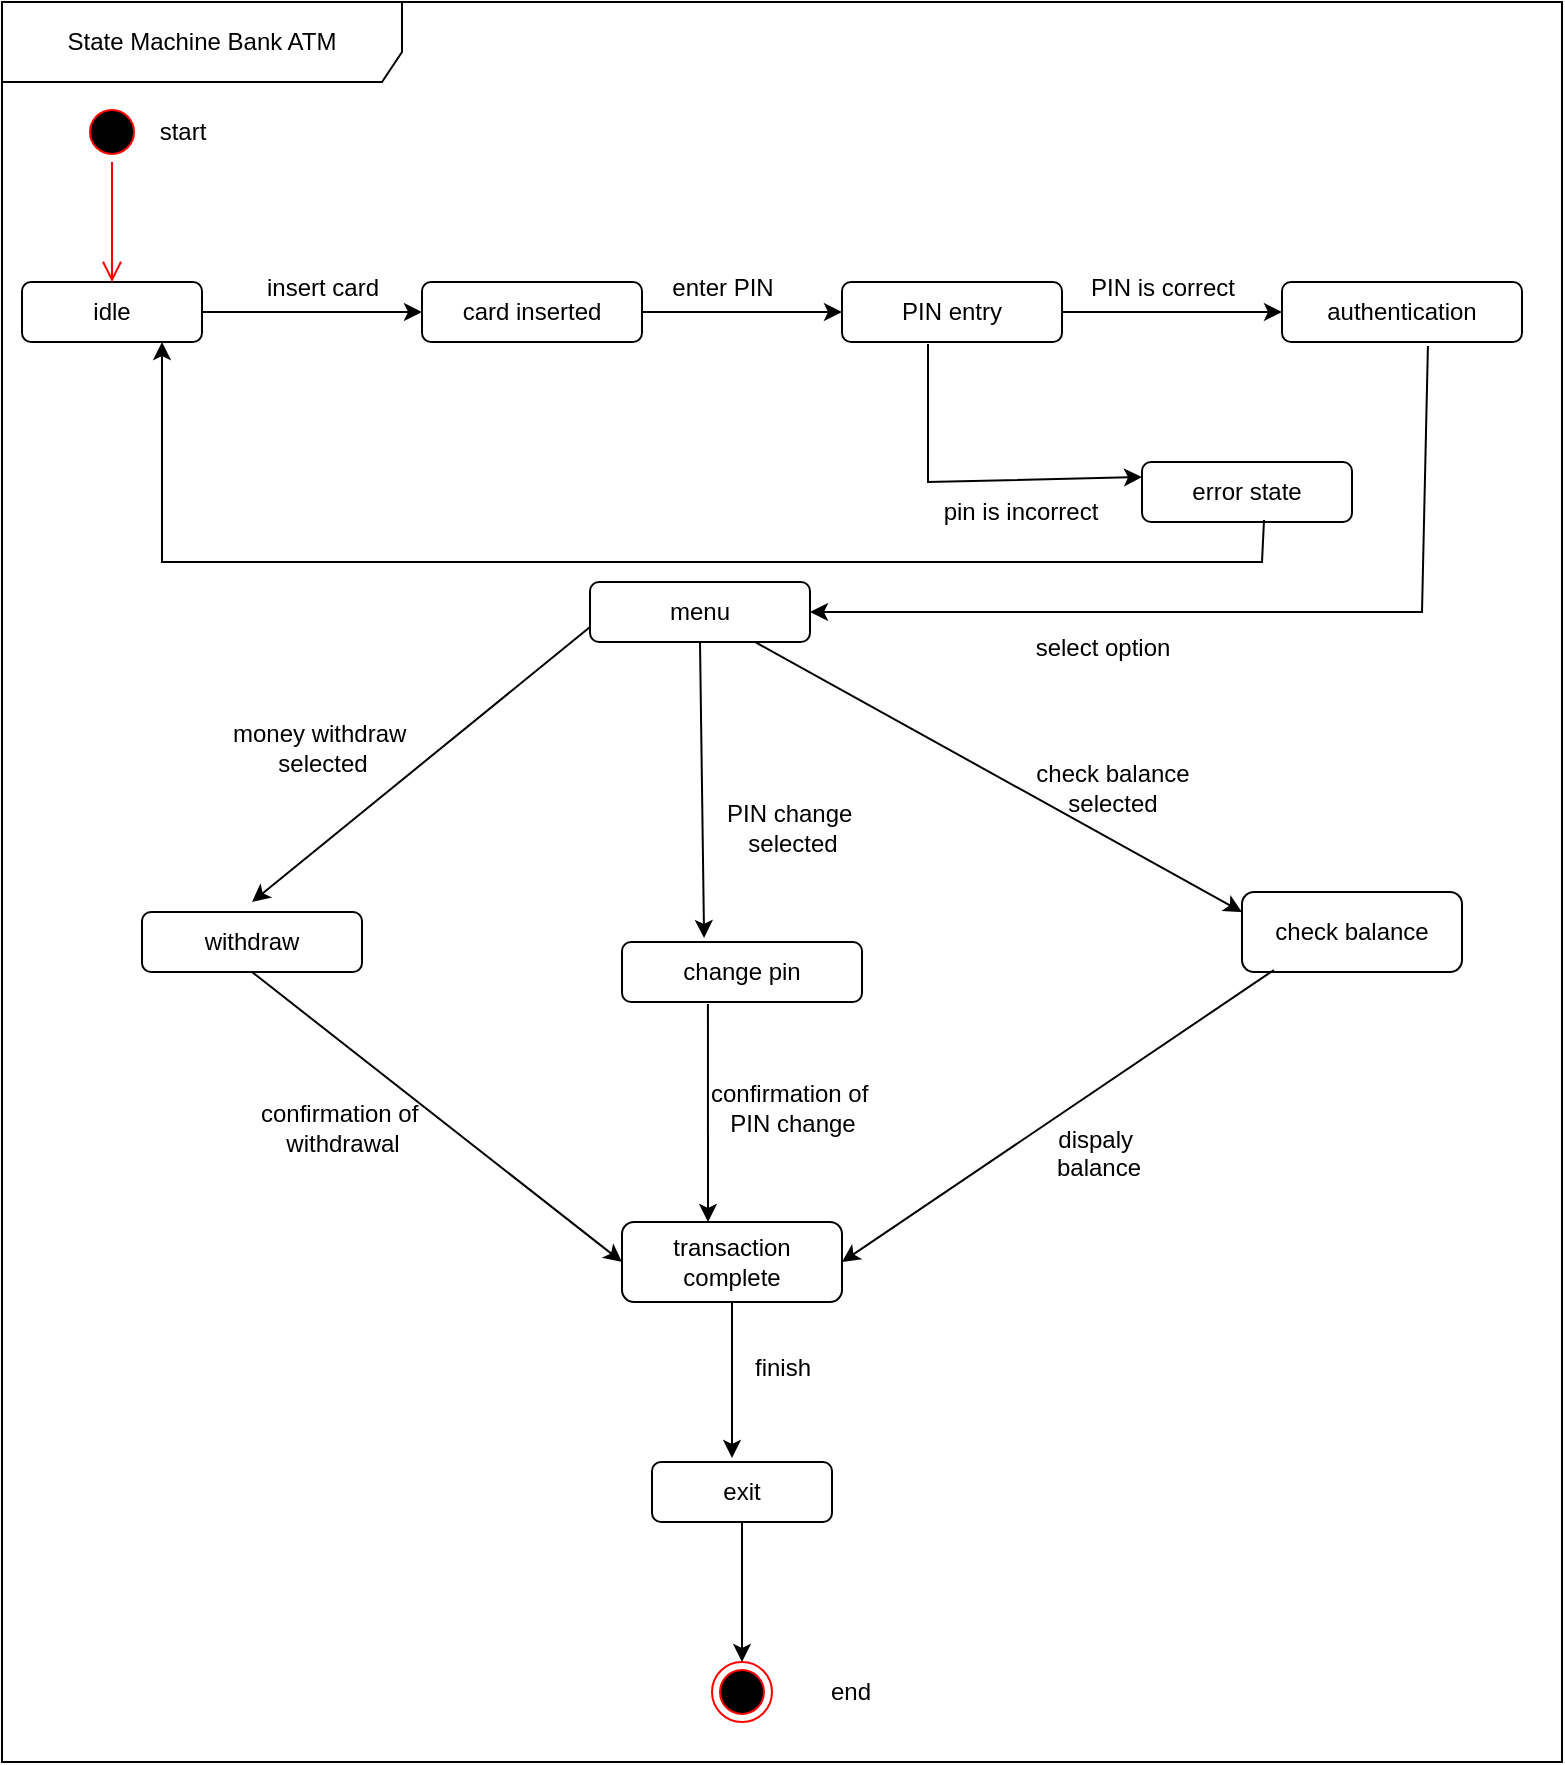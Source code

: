 <mxfile version="24.7.17">
  <diagram name="Page-1" id="DEjwD39kAKLGsbzrpAuJ">
    <mxGraphModel grid="1" page="1" gridSize="10" guides="1" tooltips="1" connect="1" arrows="1" fold="1" pageScale="1" pageWidth="827" pageHeight="1169" math="0" shadow="0">
      <root>
        <mxCell id="0" />
        <mxCell id="1" parent="0" />
        <mxCell id="n3UYjjvmhrrwbhuMP6UK-1" value="idle" style="rounded=1;whiteSpace=wrap;html=1;" vertex="1" parent="1">
          <mxGeometry x="20" y="160" width="90" height="30" as="geometry" />
        </mxCell>
        <mxCell id="n3UYjjvmhrrwbhuMP6UK-2" value="card inserted" style="rounded=1;whiteSpace=wrap;html=1;" vertex="1" parent="1">
          <mxGeometry x="220" y="160" width="110" height="30" as="geometry" />
        </mxCell>
        <mxCell id="n3UYjjvmhrrwbhuMP6UK-3" value="PIN entry" style="rounded=1;whiteSpace=wrap;html=1;" vertex="1" parent="1">
          <mxGeometry x="430" y="160" width="110" height="30" as="geometry" />
        </mxCell>
        <mxCell id="n3UYjjvmhrrwbhuMP6UK-4" value="authentication" style="rounded=1;whiteSpace=wrap;html=1;" vertex="1" parent="1">
          <mxGeometry x="650" y="160" width="120" height="30" as="geometry" />
        </mxCell>
        <mxCell id="n3UYjjvmhrrwbhuMP6UK-5" value="menu" style="rounded=1;whiteSpace=wrap;html=1;" vertex="1" parent="1">
          <mxGeometry x="304" y="310" width="110" height="30" as="geometry" />
        </mxCell>
        <mxCell id="n3UYjjvmhrrwbhuMP6UK-6" value="withdraw" style="rounded=1;whiteSpace=wrap;html=1;" vertex="1" parent="1">
          <mxGeometry x="80" y="475" width="110" height="30" as="geometry" />
        </mxCell>
        <mxCell id="n3UYjjvmhrrwbhuMP6UK-7" value="change pin" style="rounded=1;whiteSpace=wrap;html=1;" vertex="1" parent="1">
          <mxGeometry x="320" y="490" width="120" height="30" as="geometry" />
        </mxCell>
        <mxCell id="n3UYjjvmhrrwbhuMP6UK-8" value="check balance" style="rounded=1;whiteSpace=wrap;html=1;" vertex="1" parent="1">
          <mxGeometry x="630" y="465" width="110" height="40" as="geometry" />
        </mxCell>
        <mxCell id="n3UYjjvmhrrwbhuMP6UK-9" value="transaction complete" style="rounded=1;whiteSpace=wrap;html=1;" vertex="1" parent="1">
          <mxGeometry x="320" y="630" width="110" height="40" as="geometry" />
        </mxCell>
        <mxCell id="n3UYjjvmhrrwbhuMP6UK-10" value="error state" style="rounded=1;whiteSpace=wrap;html=1;" vertex="1" parent="1">
          <mxGeometry x="580" y="250" width="105" height="30" as="geometry" />
        </mxCell>
        <mxCell id="n3UYjjvmhrrwbhuMP6UK-11" value="exit" style="rounded=1;whiteSpace=wrap;html=1;" vertex="1" parent="1">
          <mxGeometry x="335" y="750" width="90" height="30" as="geometry" />
        </mxCell>
        <mxCell id="n3UYjjvmhrrwbhuMP6UK-15" value="" style="ellipse;html=1;shape=startState;fillColor=#000000;strokeColor=#ff0000;" vertex="1" parent="1">
          <mxGeometry x="50" y="70" width="30" height="30" as="geometry" />
        </mxCell>
        <mxCell id="n3UYjjvmhrrwbhuMP6UK-16" value="" style="edgeStyle=orthogonalEdgeStyle;html=1;verticalAlign=bottom;endArrow=open;endSize=8;strokeColor=#ff0000;rounded=0;" edge="1" parent="1" source="n3UYjjvmhrrwbhuMP6UK-15">
          <mxGeometry relative="1" as="geometry">
            <mxPoint x="65" y="160" as="targetPoint" />
          </mxGeometry>
        </mxCell>
        <mxCell id="n3UYjjvmhrrwbhuMP6UK-17" value="" style="endArrow=classic;html=1;rounded=0;exitX=1;exitY=0.5;exitDx=0;exitDy=0;entryX=0;entryY=0.5;entryDx=0;entryDy=0;" edge="1" parent="1" source="n3UYjjvmhrrwbhuMP6UK-1" target="n3UYjjvmhrrwbhuMP6UK-2">
          <mxGeometry width="50" height="50" relative="1" as="geometry">
            <mxPoint x="190" y="190" as="sourcePoint" />
            <mxPoint x="240" y="140" as="targetPoint" />
          </mxGeometry>
        </mxCell>
        <mxCell id="n3UYjjvmhrrwbhuMP6UK-18" value="insert card" style="text;html=1;align=center;verticalAlign=middle;resizable=0;points=[];autosize=1;strokeColor=none;fillColor=none;" vertex="1" parent="1">
          <mxGeometry x="130" y="148" width="80" height="30" as="geometry" />
        </mxCell>
        <mxCell id="n3UYjjvmhrrwbhuMP6UK-19" value="" style="endArrow=classic;html=1;rounded=0;exitX=1;exitY=0.5;exitDx=0;exitDy=0;" edge="1" parent="1" source="n3UYjjvmhrrwbhuMP6UK-2">
          <mxGeometry width="50" height="50" relative="1" as="geometry">
            <mxPoint x="380" y="180" as="sourcePoint" />
            <mxPoint x="430" y="175" as="targetPoint" />
          </mxGeometry>
        </mxCell>
        <mxCell id="n3UYjjvmhrrwbhuMP6UK-20" value="enter PIN" style="text;html=1;align=center;verticalAlign=middle;resizable=0;points=[];autosize=1;strokeColor=none;fillColor=none;" vertex="1" parent="1">
          <mxGeometry x="335" y="148" width="70" height="30" as="geometry" />
        </mxCell>
        <mxCell id="n3UYjjvmhrrwbhuMP6UK-22" value="" style="endArrow=classic;html=1;rounded=0;exitX=1;exitY=0.5;exitDx=0;exitDy=0;entryX=0;entryY=0.5;entryDx=0;entryDy=0;" edge="1" parent="1" source="n3UYjjvmhrrwbhuMP6UK-3" target="n3UYjjvmhrrwbhuMP6UK-4">
          <mxGeometry width="50" height="50" relative="1" as="geometry">
            <mxPoint x="580" y="150" as="sourcePoint" />
            <mxPoint x="630" y="100" as="targetPoint" />
          </mxGeometry>
        </mxCell>
        <mxCell id="n3UYjjvmhrrwbhuMP6UK-23" value="PIN is correct" style="text;html=1;align=center;verticalAlign=middle;resizable=0;points=[];autosize=1;strokeColor=none;fillColor=none;" vertex="1" parent="1">
          <mxGeometry x="540" y="148" width="100" height="30" as="geometry" />
        </mxCell>
        <mxCell id="n3UYjjvmhrrwbhuMP6UK-24" value="" style="endArrow=classic;html=1;rounded=0;exitX=0.391;exitY=1.033;exitDx=0;exitDy=0;exitPerimeter=0;entryX=0;entryY=0.25;entryDx=0;entryDy=0;" edge="1" parent="1" source="n3UYjjvmhrrwbhuMP6UK-3" target="n3UYjjvmhrrwbhuMP6UK-10">
          <mxGeometry width="50" height="50" relative="1" as="geometry">
            <mxPoint x="470" y="300" as="sourcePoint" />
            <mxPoint x="520" y="250" as="targetPoint" />
            <Array as="points">
              <mxPoint x="473" y="260" />
            </Array>
          </mxGeometry>
        </mxCell>
        <mxCell id="n3UYjjvmhrrwbhuMP6UK-25" value="pin is incorrect" style="text;html=1;align=center;verticalAlign=middle;resizable=0;points=[];autosize=1;strokeColor=none;fillColor=none;" vertex="1" parent="1">
          <mxGeometry x="469" y="260" width="100" height="30" as="geometry" />
        </mxCell>
        <mxCell id="n3UYjjvmhrrwbhuMP6UK-26" value="" style="endArrow=classic;html=1;rounded=0;entryX=1;entryY=0.5;entryDx=0;entryDy=0;exitX=0.608;exitY=1.067;exitDx=0;exitDy=0;exitPerimeter=0;" edge="1" parent="1" source="n3UYjjvmhrrwbhuMP6UK-4" target="n3UYjjvmhrrwbhuMP6UK-5">
          <mxGeometry width="50" height="50" relative="1" as="geometry">
            <mxPoint x="753" y="280" as="sourcePoint" />
            <mxPoint x="427" y="405" as="targetPoint" />
            <Array as="points">
              <mxPoint x="720" y="325" />
            </Array>
          </mxGeometry>
        </mxCell>
        <mxCell id="n3UYjjvmhrrwbhuMP6UK-27" value="select option" style="text;html=1;align=center;verticalAlign=middle;resizable=0;points=[];autosize=1;strokeColor=none;fillColor=none;" vertex="1" parent="1">
          <mxGeometry x="515" y="328" width="90" height="30" as="geometry" />
        </mxCell>
        <mxCell id="n3UYjjvmhrrwbhuMP6UK-30" value="" style="endArrow=classic;html=1;rounded=0;exitX=0;exitY=0.75;exitDx=0;exitDy=0;" edge="1" parent="1" source="n3UYjjvmhrrwbhuMP6UK-5">
          <mxGeometry width="50" height="50" relative="1" as="geometry">
            <mxPoint x="80" y="460" as="sourcePoint" />
            <mxPoint x="135" y="470" as="targetPoint" />
          </mxGeometry>
        </mxCell>
        <mxCell id="n3UYjjvmhrrwbhuMP6UK-31" value="" style="endArrow=classic;html=1;rounded=0;exitX=0.75;exitY=1;exitDx=0;exitDy=0;entryX=0;entryY=0.25;entryDx=0;entryDy=0;" edge="1" parent="1" source="n3UYjjvmhrrwbhuMP6UK-5" target="n3UYjjvmhrrwbhuMP6UK-8">
          <mxGeometry width="50" height="50" relative="1" as="geometry">
            <mxPoint x="545" y="450" as="sourcePoint" />
            <mxPoint x="595" y="400" as="targetPoint" />
          </mxGeometry>
        </mxCell>
        <mxCell id="n3UYjjvmhrrwbhuMP6UK-32" value="" style="endArrow=classic;html=1;rounded=0;entryX=0.342;entryY=-0.067;entryDx=0;entryDy=0;entryPerimeter=0;exitX=0.5;exitY=1;exitDx=0;exitDy=0;" edge="1" parent="1" source="n3UYjjvmhrrwbhuMP6UK-5" target="n3UYjjvmhrrwbhuMP6UK-7">
          <mxGeometry width="50" height="50" relative="1" as="geometry">
            <mxPoint x="345" y="465" as="sourcePoint" />
            <mxPoint x="395" y="415" as="targetPoint" />
          </mxGeometry>
        </mxCell>
        <mxCell id="n3UYjjvmhrrwbhuMP6UK-33" value="money withdraw&amp;nbsp;&lt;div&gt;selected&lt;/div&gt;" style="text;html=1;align=center;verticalAlign=middle;resizable=0;points=[];autosize=1;strokeColor=none;fillColor=none;" vertex="1" parent="1">
          <mxGeometry x="115" y="373" width="110" height="40" as="geometry" />
        </mxCell>
        <mxCell id="n3UYjjvmhrrwbhuMP6UK-34" value="PIN change&amp;nbsp;&lt;div&gt;selected&lt;/div&gt;" style="text;html=1;align=center;verticalAlign=middle;resizable=0;points=[];autosize=1;strokeColor=none;fillColor=none;" vertex="1" parent="1">
          <mxGeometry x="360" y="413" width="90" height="40" as="geometry" />
        </mxCell>
        <mxCell id="n3UYjjvmhrrwbhuMP6UK-35" value="check balance&lt;div&gt;selected&lt;/div&gt;" style="text;html=1;align=center;verticalAlign=middle;resizable=0;points=[];autosize=1;strokeColor=none;fillColor=none;" vertex="1" parent="1">
          <mxGeometry x="515" y="393" width="100" height="40" as="geometry" />
        </mxCell>
        <mxCell id="n3UYjjvmhrrwbhuMP6UK-36" value="" style="endArrow=classic;html=1;rounded=0;exitX=0.5;exitY=1;exitDx=0;exitDy=0;entryX=0;entryY=0.5;entryDx=0;entryDy=0;" edge="1" parent="1" source="n3UYjjvmhrrwbhuMP6UK-6" target="n3UYjjvmhrrwbhuMP6UK-9">
          <mxGeometry width="50" height="50" relative="1" as="geometry">
            <mxPoint x="160" y="620" as="sourcePoint" />
            <mxPoint x="210" y="570" as="targetPoint" />
          </mxGeometry>
        </mxCell>
        <mxCell id="n3UYjjvmhrrwbhuMP6UK-37" value="" style="endArrow=classic;html=1;rounded=0;exitX=0.358;exitY=1.033;exitDx=0;exitDy=0;exitPerimeter=0;entryX=0.391;entryY=0;entryDx=0;entryDy=0;entryPerimeter=0;" edge="1" parent="1" source="n3UYjjvmhrrwbhuMP6UK-7" target="n3UYjjvmhrrwbhuMP6UK-9">
          <mxGeometry width="50" height="50" relative="1" as="geometry">
            <mxPoint x="180" y="730" as="sourcePoint" />
            <mxPoint x="230" y="680" as="targetPoint" />
          </mxGeometry>
        </mxCell>
        <mxCell id="n3UYjjvmhrrwbhuMP6UK-38" value="" style="endArrow=classic;html=1;rounded=0;entryX=1;entryY=0.5;entryDx=0;entryDy=0;exitX=0.145;exitY=0.975;exitDx=0;exitDy=0;exitPerimeter=0;" edge="1" parent="1" source="n3UYjjvmhrrwbhuMP6UK-8" target="n3UYjjvmhrrwbhuMP6UK-9">
          <mxGeometry width="50" height="50" relative="1" as="geometry">
            <mxPoint x="580" y="600" as="sourcePoint" />
            <mxPoint x="630" y="550" as="targetPoint" />
          </mxGeometry>
        </mxCell>
        <mxCell id="n3UYjjvmhrrwbhuMP6UK-40" value="dispaly&amp;nbsp;&lt;div&gt;balance&lt;div&gt;&lt;br&gt;&lt;/div&gt;&lt;/div&gt;" style="text;html=1;align=center;verticalAlign=middle;resizable=0;points=[];autosize=1;strokeColor=none;fillColor=none;" vertex="1" parent="1">
          <mxGeometry x="523" y="573" width="70" height="60" as="geometry" />
        </mxCell>
        <mxCell id="n3UYjjvmhrrwbhuMP6UK-41" value="confirmation of&amp;nbsp;&lt;div&gt;PIN change&lt;/div&gt;" style="text;html=1;align=center;verticalAlign=middle;resizable=0;points=[];autosize=1;strokeColor=none;fillColor=none;" vertex="1" parent="1">
          <mxGeometry x="350" y="553" width="110" height="40" as="geometry" />
        </mxCell>
        <mxCell id="n3UYjjvmhrrwbhuMP6UK-42" value="confirmation of&amp;nbsp;&lt;div&gt;withdrawal&lt;/div&gt;" style="text;html=1;align=center;verticalAlign=middle;resizable=0;points=[];autosize=1;strokeColor=none;fillColor=none;" vertex="1" parent="1">
          <mxGeometry x="125" y="563" width="110" height="40" as="geometry" />
        </mxCell>
        <mxCell id="n3UYjjvmhrrwbhuMP6UK-43" value="" style="endArrow=classic;html=1;rounded=0;exitX=0.5;exitY=1;exitDx=0;exitDy=0;" edge="1" parent="1" source="n3UYjjvmhrrwbhuMP6UK-9">
          <mxGeometry width="50" height="50" relative="1" as="geometry">
            <mxPoint x="180" y="770" as="sourcePoint" />
            <mxPoint x="375" y="748" as="targetPoint" />
          </mxGeometry>
        </mxCell>
        <mxCell id="n3UYjjvmhrrwbhuMP6UK-44" value="finish" style="text;html=1;align=center;verticalAlign=middle;resizable=0;points=[];autosize=1;strokeColor=none;fillColor=none;" vertex="1" parent="1">
          <mxGeometry x="375" y="688" width="50" height="30" as="geometry" />
        </mxCell>
        <mxCell id="n3UYjjvmhrrwbhuMP6UK-45" value="" style="ellipse;html=1;shape=endState;fillColor=#000000;strokeColor=#ff0000;" vertex="1" parent="1">
          <mxGeometry x="365" y="850" width="30" height="30" as="geometry" />
        </mxCell>
        <mxCell id="n3UYjjvmhrrwbhuMP6UK-46" value="" style="endArrow=classic;html=1;rounded=0;exitX=0.5;exitY=1;exitDx=0;exitDy=0;entryX=0.5;entryY=0;entryDx=0;entryDy=0;" edge="1" parent="1" source="n3UYjjvmhrrwbhuMP6UK-11" target="n3UYjjvmhrrwbhuMP6UK-45">
          <mxGeometry width="50" height="50" relative="1" as="geometry">
            <mxPoint x="320" y="870" as="sourcePoint" />
            <mxPoint x="370" y="820" as="targetPoint" />
          </mxGeometry>
        </mxCell>
        <mxCell id="n3UYjjvmhrrwbhuMP6UK-47" value="end" style="text;html=1;align=center;verticalAlign=middle;resizable=0;points=[];autosize=1;strokeColor=none;fillColor=none;" vertex="1" parent="1">
          <mxGeometry x="414" y="850" width="40" height="30" as="geometry" />
        </mxCell>
        <mxCell id="n3UYjjvmhrrwbhuMP6UK-48" value="start" style="text;html=1;align=center;verticalAlign=middle;resizable=0;points=[];autosize=1;strokeColor=none;fillColor=none;" vertex="1" parent="1">
          <mxGeometry x="75" y="70" width="50" height="30" as="geometry" />
        </mxCell>
        <mxCell id="n3UYjjvmhrrwbhuMP6UK-49" value="" style="endArrow=classic;html=1;rounded=0;exitX=0.581;exitY=0.967;exitDx=0;exitDy=0;exitPerimeter=0;" edge="1" parent="1" source="n3UYjjvmhrrwbhuMP6UK-10">
          <mxGeometry width="50" height="50" relative="1" as="geometry">
            <mxPoint x="630" y="300" as="sourcePoint" />
            <mxPoint x="90" y="190" as="targetPoint" />
            <Array as="points">
              <mxPoint x="640" y="300" />
              <mxPoint x="90" y="300" />
            </Array>
          </mxGeometry>
        </mxCell>
        <mxCell id="n3UYjjvmhrrwbhuMP6UK-50" value="State Machine Bank ATM" style="shape=umlFrame;whiteSpace=wrap;html=1;pointerEvents=0;width=200;height=40;" vertex="1" parent="1">
          <mxGeometry x="10" y="20" width="780" height="880" as="geometry" />
        </mxCell>
      </root>
    </mxGraphModel>
  </diagram>
</mxfile>
